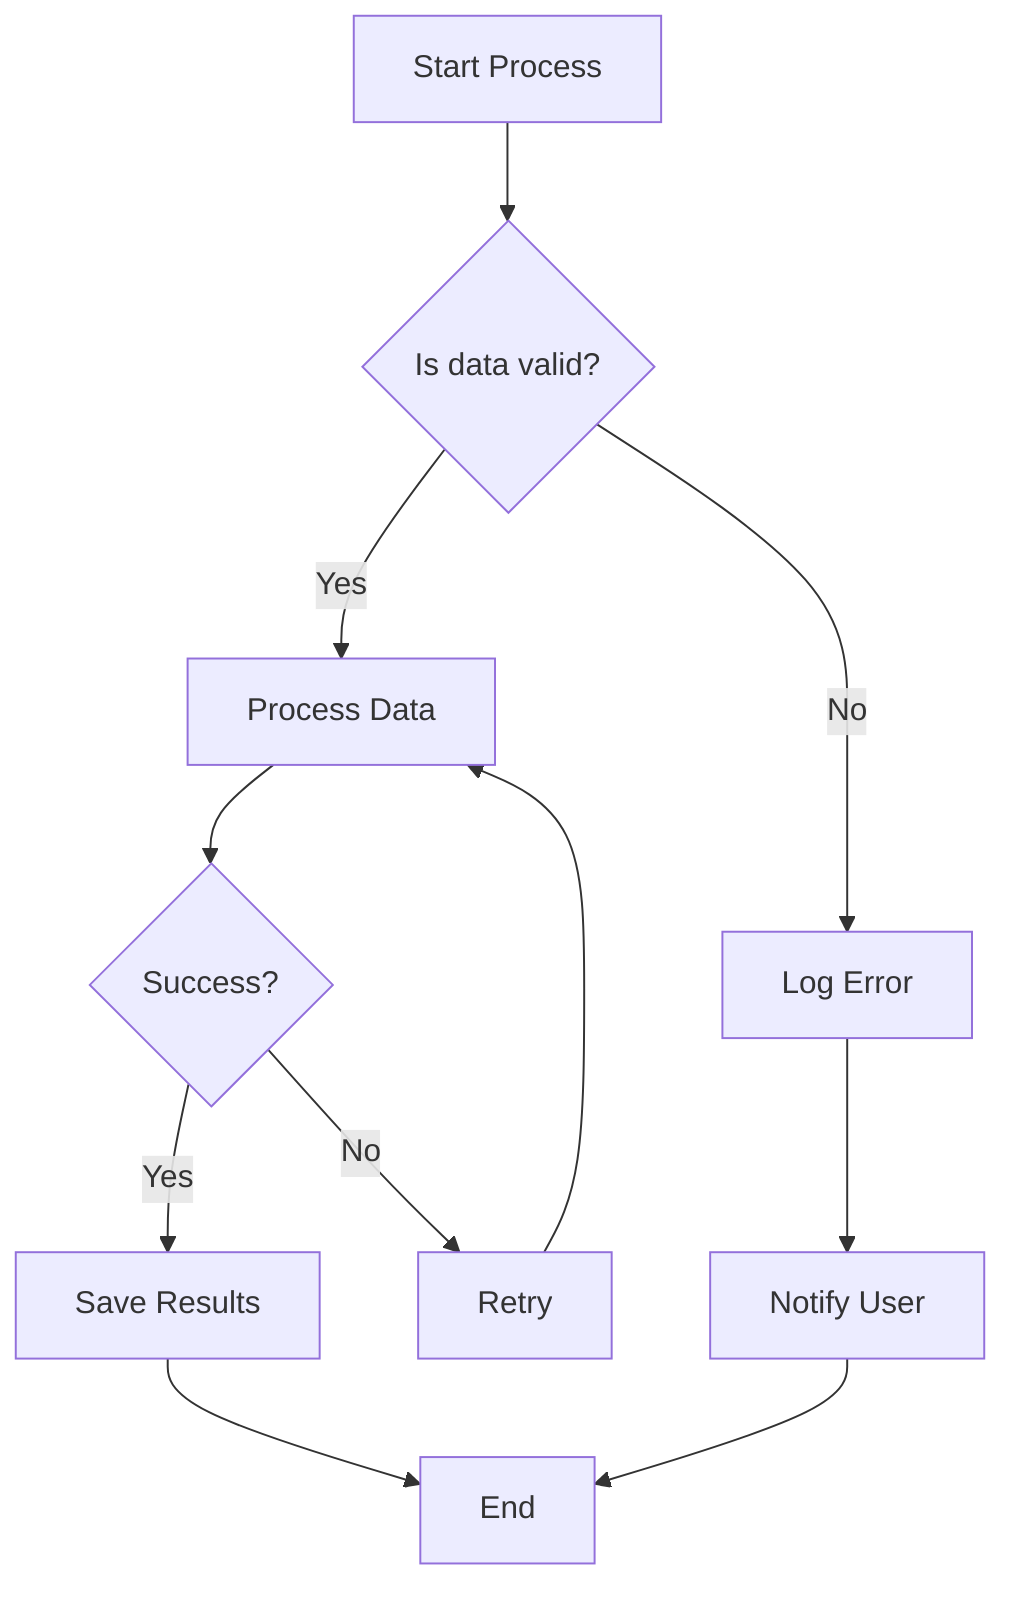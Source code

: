 flowchart TD
    A[Start Process] --> B{Is data valid?}
    B -->|Yes| C[Process Data]
    B -->|No| D[Log Error]
    C --> E{Success?}
    E -->|Yes| F[Save Results]
    E -->|No| G[Retry]
    D --> H[Notify User]
    F --> I[End]
    G --> C
    H --> I